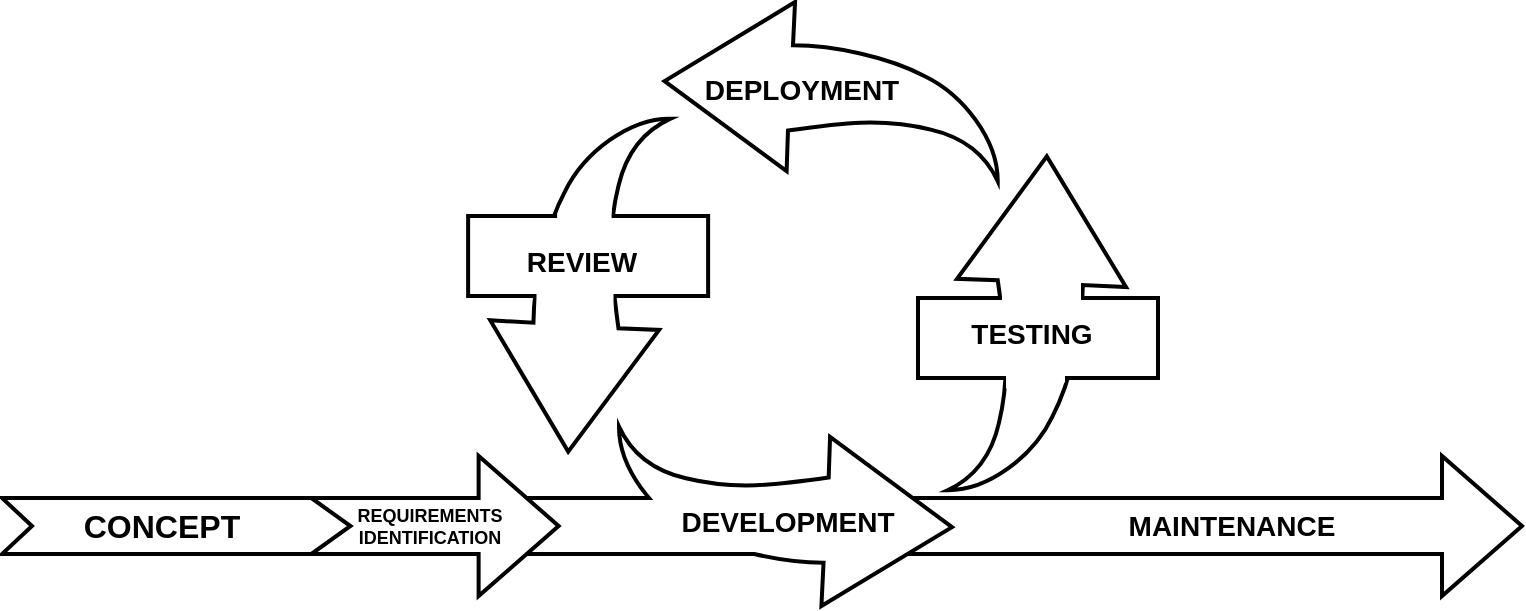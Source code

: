 <mxfile>
    <diagram name="Page-1" id="TU9cMm2nIYHP4PvLX6EH">
        <mxGraphModel dx="808" dy="587" grid="1" gridSize="10" guides="1" tooltips="1" connect="1" arrows="1" fold="1" page="1" pageScale="1" pageWidth="850" pageHeight="1100" math="0" shadow="0">
            <root>
                <mxCell id="0"/>
                <mxCell id="1" parent="0"/>
                <mxCell id="wPlcVkqJkqEhEnjkIJBd-27" value="" style="html=1;shadow=0;dashed=0;align=center;verticalAlign=middle;shape=mxgraph.arrows2.arrow;dy=0.6;dx=40;notch=15;strokeWidth=2;" parent="1" vertex="1">
                    <mxGeometry x="40" y="322" width="760" height="70" as="geometry"/>
                </mxCell>
                <mxCell id="wPlcVkqJkqEhEnjkIJBd-21" value="" style="sketch=0;html=1;aspect=fixed;shadow=0;verticalAlign=top;labelPosition=center;verticalLabelPosition=bottom;shape=mxgraph.gcp2.arrows_system;flipH=1;strokeWidth=2;" parent="1" vertex="1">
                    <mxGeometry x="284.11" y="95.01" width="317.89" height="301.99" as="geometry"/>
                </mxCell>
                <mxCell id="wPlcVkqJkqEhEnjkIJBd-25" value="&lt;h4&gt;&lt;font style=&quot;font-size: 16px;&quot;&gt;CONCEPT&lt;/font&gt;&lt;/h4&gt;" style="text;html=1;strokeColor=none;fillColor=none;align=center;verticalAlign=middle;whiteSpace=wrap;rounded=0;" parent="1" vertex="1">
                    <mxGeometry x="70" y="342" width="100" height="30" as="geometry"/>
                </mxCell>
                <mxCell id="wPlcVkqJkqEhEnjkIJBd-28" value="" style="rounded=0;whiteSpace=wrap;html=1;strokeColor=none;" parent="1" vertex="1">
                    <mxGeometry x="351" y="350" width="80" height="20" as="geometry"/>
                </mxCell>
                <mxCell id="wPlcVkqJkqEhEnjkIJBd-31" value="" style="rounded=0;whiteSpace=wrap;html=1;strokeWidth=2;" parent="1" vertex="1">
                    <mxGeometry x="498" y="243" width="120" height="40" as="geometry"/>
                </mxCell>
                <mxCell id="wPlcVkqJkqEhEnjkIJBd-32" value="" style="rounded=0;whiteSpace=wrap;html=1;strokeWidth=2;strokeColor=none;rotation=90;" parent="1" vertex="1">
                    <mxGeometry x="533.75" y="240" width="22.5" height="10" as="geometry"/>
                </mxCell>
                <mxCell id="wPlcVkqJkqEhEnjkIJBd-33" value="" style="rounded=0;whiteSpace=wrap;html=1;strokeWidth=2;strokeColor=none;rotation=90;" parent="1" vertex="1">
                    <mxGeometry x="543.75" y="237.01" width="22.5" height="10" as="geometry"/>
                </mxCell>
                <mxCell id="wPlcVkqJkqEhEnjkIJBd-34" value="" style="rounded=0;whiteSpace=wrap;html=1;strokeWidth=2;strokeColor=none;rotation=90;" parent="1" vertex="1">
                    <mxGeometry x="553.25" y="236.01" width="22.5" height="10" as="geometry"/>
                </mxCell>
                <mxCell id="wPlcVkqJkqEhEnjkIJBd-35" value="" style="rounded=0;whiteSpace=wrap;html=1;strokeWidth=2;strokeColor=none;rotation=90;" parent="1" vertex="1">
                    <mxGeometry x="563.25" y="236.01" width="22.5" height="10" as="geometry"/>
                </mxCell>
                <mxCell id="wPlcVkqJkqEhEnjkIJBd-36" value="" style="rounded=0;whiteSpace=wrap;html=1;strokeWidth=2;strokeColor=none;rotation=90;" parent="1" vertex="1">
                    <mxGeometry x="535.75" y="272" width="22.5" height="10" as="geometry"/>
                </mxCell>
                <mxCell id="wPlcVkqJkqEhEnjkIJBd-37" value="" style="rounded=0;whiteSpace=wrap;html=1;strokeWidth=2;strokeColor=none;rotation=90;" parent="1" vertex="1">
                    <mxGeometry x="545.75" y="272" width="22.5" height="10" as="geometry"/>
                </mxCell>
                <mxCell id="wPlcVkqJkqEhEnjkIJBd-38" value="" style="rounded=0;whiteSpace=wrap;html=1;strokeWidth=2;strokeColor=none;rotation=90;" parent="1" vertex="1">
                    <mxGeometry x="553.25" y="267" width="22.5" height="10" as="geometry"/>
                </mxCell>
                <mxCell id="wPlcVkqJkqEhEnjkIJBd-39" value="" style="rounded=0;whiteSpace=wrap;html=1;strokeWidth=2;strokeColor=none;rotation=90;" parent="1" vertex="1">
                    <mxGeometry x="555.25" y="269" width="22.5" height="10" as="geometry"/>
                </mxCell>
                <mxCell id="wPlcVkqJkqEhEnjkIJBd-41" value="&lt;h4&gt;&lt;font style=&quot;font-size: 14px;&quot;&gt;TESTING&lt;/font&gt;&lt;/h4&gt;" style="text;html=1;strokeColor=none;fillColor=none;align=center;verticalAlign=middle;whiteSpace=wrap;rounded=0;" parent="1" vertex="1">
                    <mxGeometry x="505" y="246.01" width="100" height="30" as="geometry"/>
                </mxCell>
                <mxCell id="wPlcVkqJkqEhEnjkIJBd-42" value="" style="rounded=0;whiteSpace=wrap;html=1;strokeWidth=2;" parent="1" vertex="1">
                    <mxGeometry x="273.06" y="202" width="120" height="40" as="geometry"/>
                </mxCell>
                <mxCell id="wPlcVkqJkqEhEnjkIJBd-43" value="" style="rounded=0;whiteSpace=wrap;html=1;strokeColor=none;rotation=90;" parent="1" vertex="1">
                    <mxGeometry x="318.31" y="200.25" width="20" height="21.5" as="geometry"/>
                </mxCell>
                <mxCell id="wPlcVkqJkqEhEnjkIJBd-44" value="" style="rounded=0;whiteSpace=wrap;html=1;strokeColor=none;rotation=90;" parent="1" vertex="1">
                    <mxGeometry x="316" y="203" width="20" height="20" as="geometry"/>
                </mxCell>
                <mxCell id="wPlcVkqJkqEhEnjkIJBd-45" value="" style="rounded=0;whiteSpace=wrap;html=1;strokeColor=none;rotation=90;" parent="1" vertex="1">
                    <mxGeometry x="324.06" y="196.5" width="20" height="21.5" as="geometry"/>
                </mxCell>
                <mxCell id="wPlcVkqJkqEhEnjkIJBd-46" value="" style="rounded=0;whiteSpace=wrap;html=1;strokeColor=none;rotation=90;" parent="1" vertex="1">
                    <mxGeometry x="308" y="230.26" width="20" height="21.5" as="geometry"/>
                </mxCell>
                <mxCell id="wPlcVkqJkqEhEnjkIJBd-47" value="" style="rounded=0;whiteSpace=wrap;html=1;strokeColor=none;rotation=90;" parent="1" vertex="1">
                    <mxGeometry x="325" y="236.26" width="20" height="21.5" as="geometry"/>
                </mxCell>
                <mxCell id="wPlcVkqJkqEhEnjkIJBd-48" value="&lt;h4&gt;&lt;font style=&quot;font-size: 14px;&quot;&gt;DEPLOYMENT&lt;/font&gt;&lt;/h4&gt;" style="text;html=1;strokeColor=none;fillColor=none;align=center;verticalAlign=middle;whiteSpace=wrap;rounded=0;" parent="1" vertex="1">
                    <mxGeometry x="390" y="124" width="100" height="30" as="geometry"/>
                </mxCell>
                <mxCell id="wPlcVkqJkqEhEnjkIJBd-49" value="&lt;h4&gt;&lt;font style=&quot;font-size: 14px;&quot;&gt;MAINTENANCE&lt;/font&gt;&lt;/h4&gt;" style="text;html=1;strokeColor=none;fillColor=none;align=center;verticalAlign=middle;whiteSpace=wrap;rounded=0;" parent="1" vertex="1">
                    <mxGeometry x="605" y="342" width="100" height="30" as="geometry"/>
                </mxCell>
                <mxCell id="12" value="&lt;h4&gt;&lt;font style=&quot;font-size: 14px;&quot;&gt;REVIEW&lt;/font&gt;&lt;/h4&gt;" style="text;html=1;strokeColor=none;fillColor=none;align=center;verticalAlign=middle;whiteSpace=wrap;rounded=0;" parent="1" vertex="1">
                    <mxGeometry x="280" y="210" width="100" height="30" as="geometry"/>
                </mxCell>
                <mxCell id="13" value="" style="html=1;shadow=0;dashed=0;align=center;verticalAlign=middle;shape=mxgraph.arrows2.arrow;dy=0.6;dx=40;notch=19.6;strokeWidth=2;" parent="1" vertex="1">
                    <mxGeometry x="194.62" y="322" width="123.69" height="70" as="geometry"/>
                </mxCell>
                <mxCell id="wPlcVkqJkqEhEnjkIJBd-16" value="&lt;h6 style=&quot;&quot;&gt;&lt;span style=&quot;background-color: initial;&quot;&gt;&lt;font style=&quot;font-size: 9px;&quot;&gt;REQUIREMENTS IDENTIFICATION&lt;/font&gt;&lt;/span&gt;&lt;br&gt;&lt;/h6&gt;" style="text;html=1;strokeColor=none;fillColor=none;align=center;verticalAlign=middle;whiteSpace=wrap;rounded=0;" parent="1" vertex="1">
                    <mxGeometry x="206.62" y="342" width="94" height="30" as="geometry"/>
                </mxCell>
                <mxCell id="16" value="" style="rounded=0;whiteSpace=wrap;html=1;strokeColor=none;" parent="1" vertex="1">
                    <mxGeometry x="362" y="344" width="80" height="20" as="geometry"/>
                </mxCell>
                <mxCell id="wPlcVkqJkqEhEnjkIJBd-40" value="&lt;h4&gt;&lt;font style=&quot;font-size: 14px;&quot;&gt;DEVELOPMENT&lt;/font&gt;&lt;/h4&gt;" style="text;html=1;strokeColor=none;fillColor=none;align=center;verticalAlign=middle;whiteSpace=wrap;rounded=0;" parent="1" vertex="1">
                    <mxGeometry x="383.06" y="340" width="100" height="30" as="geometry"/>
                </mxCell>
            </root>
        </mxGraphModel>
    </diagram>
</mxfile>